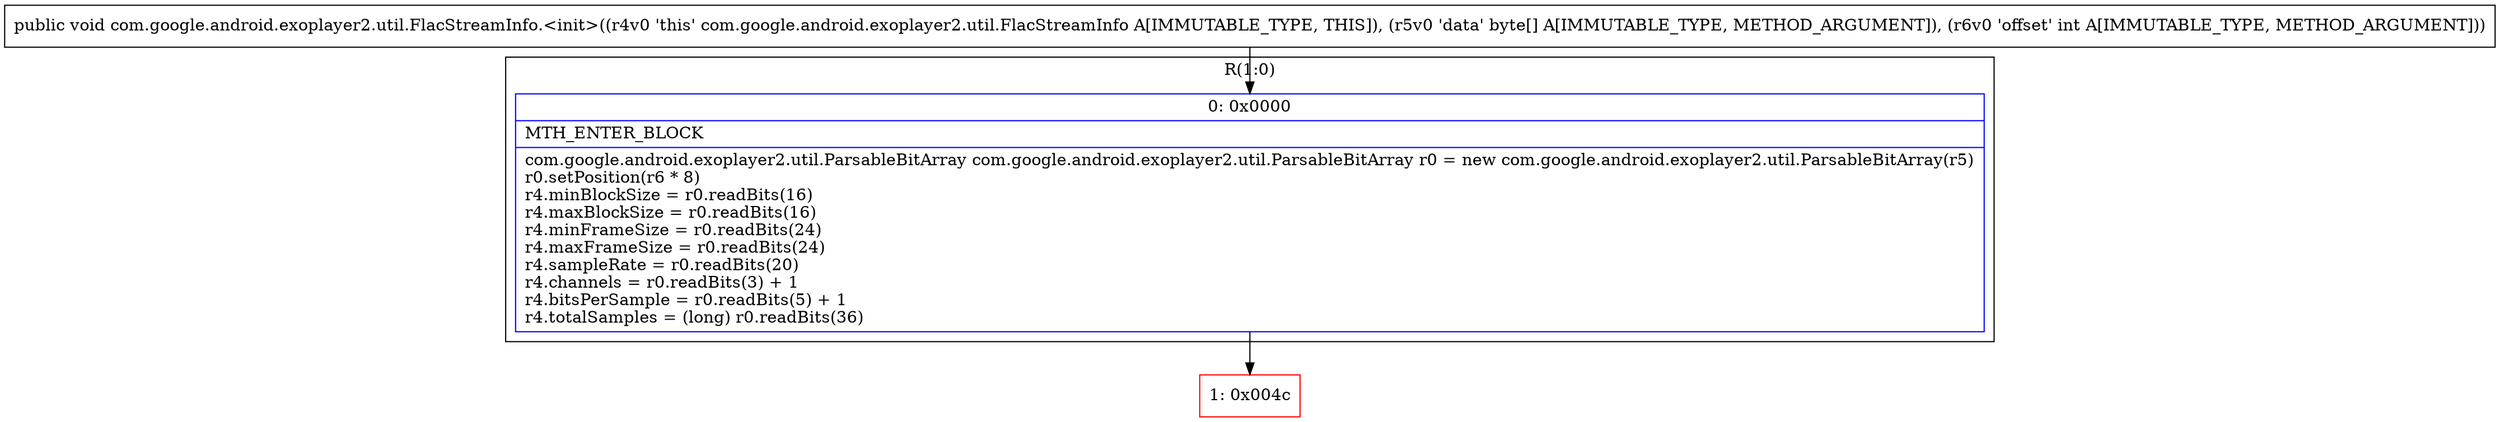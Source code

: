 digraph "CFG forcom.google.android.exoplayer2.util.FlacStreamInfo.\<init\>([BI)V" {
subgraph cluster_Region_1111082042 {
label = "R(1:0)";
node [shape=record,color=blue];
Node_0 [shape=record,label="{0\:\ 0x0000|MTH_ENTER_BLOCK\l|com.google.android.exoplayer2.util.ParsableBitArray com.google.android.exoplayer2.util.ParsableBitArray r0 = new com.google.android.exoplayer2.util.ParsableBitArray(r5)\lr0.setPosition(r6 * 8)\lr4.minBlockSize = r0.readBits(16)\lr4.maxBlockSize = r0.readBits(16)\lr4.minFrameSize = r0.readBits(24)\lr4.maxFrameSize = r0.readBits(24)\lr4.sampleRate = r0.readBits(20)\lr4.channels = r0.readBits(3) + 1\lr4.bitsPerSample = r0.readBits(5) + 1\lr4.totalSamples = (long) r0.readBits(36)\l}"];
}
Node_1 [shape=record,color=red,label="{1\:\ 0x004c}"];
MethodNode[shape=record,label="{public void com.google.android.exoplayer2.util.FlacStreamInfo.\<init\>((r4v0 'this' com.google.android.exoplayer2.util.FlacStreamInfo A[IMMUTABLE_TYPE, THIS]), (r5v0 'data' byte[] A[IMMUTABLE_TYPE, METHOD_ARGUMENT]), (r6v0 'offset' int A[IMMUTABLE_TYPE, METHOD_ARGUMENT])) }"];
MethodNode -> Node_0;
Node_0 -> Node_1;
}


